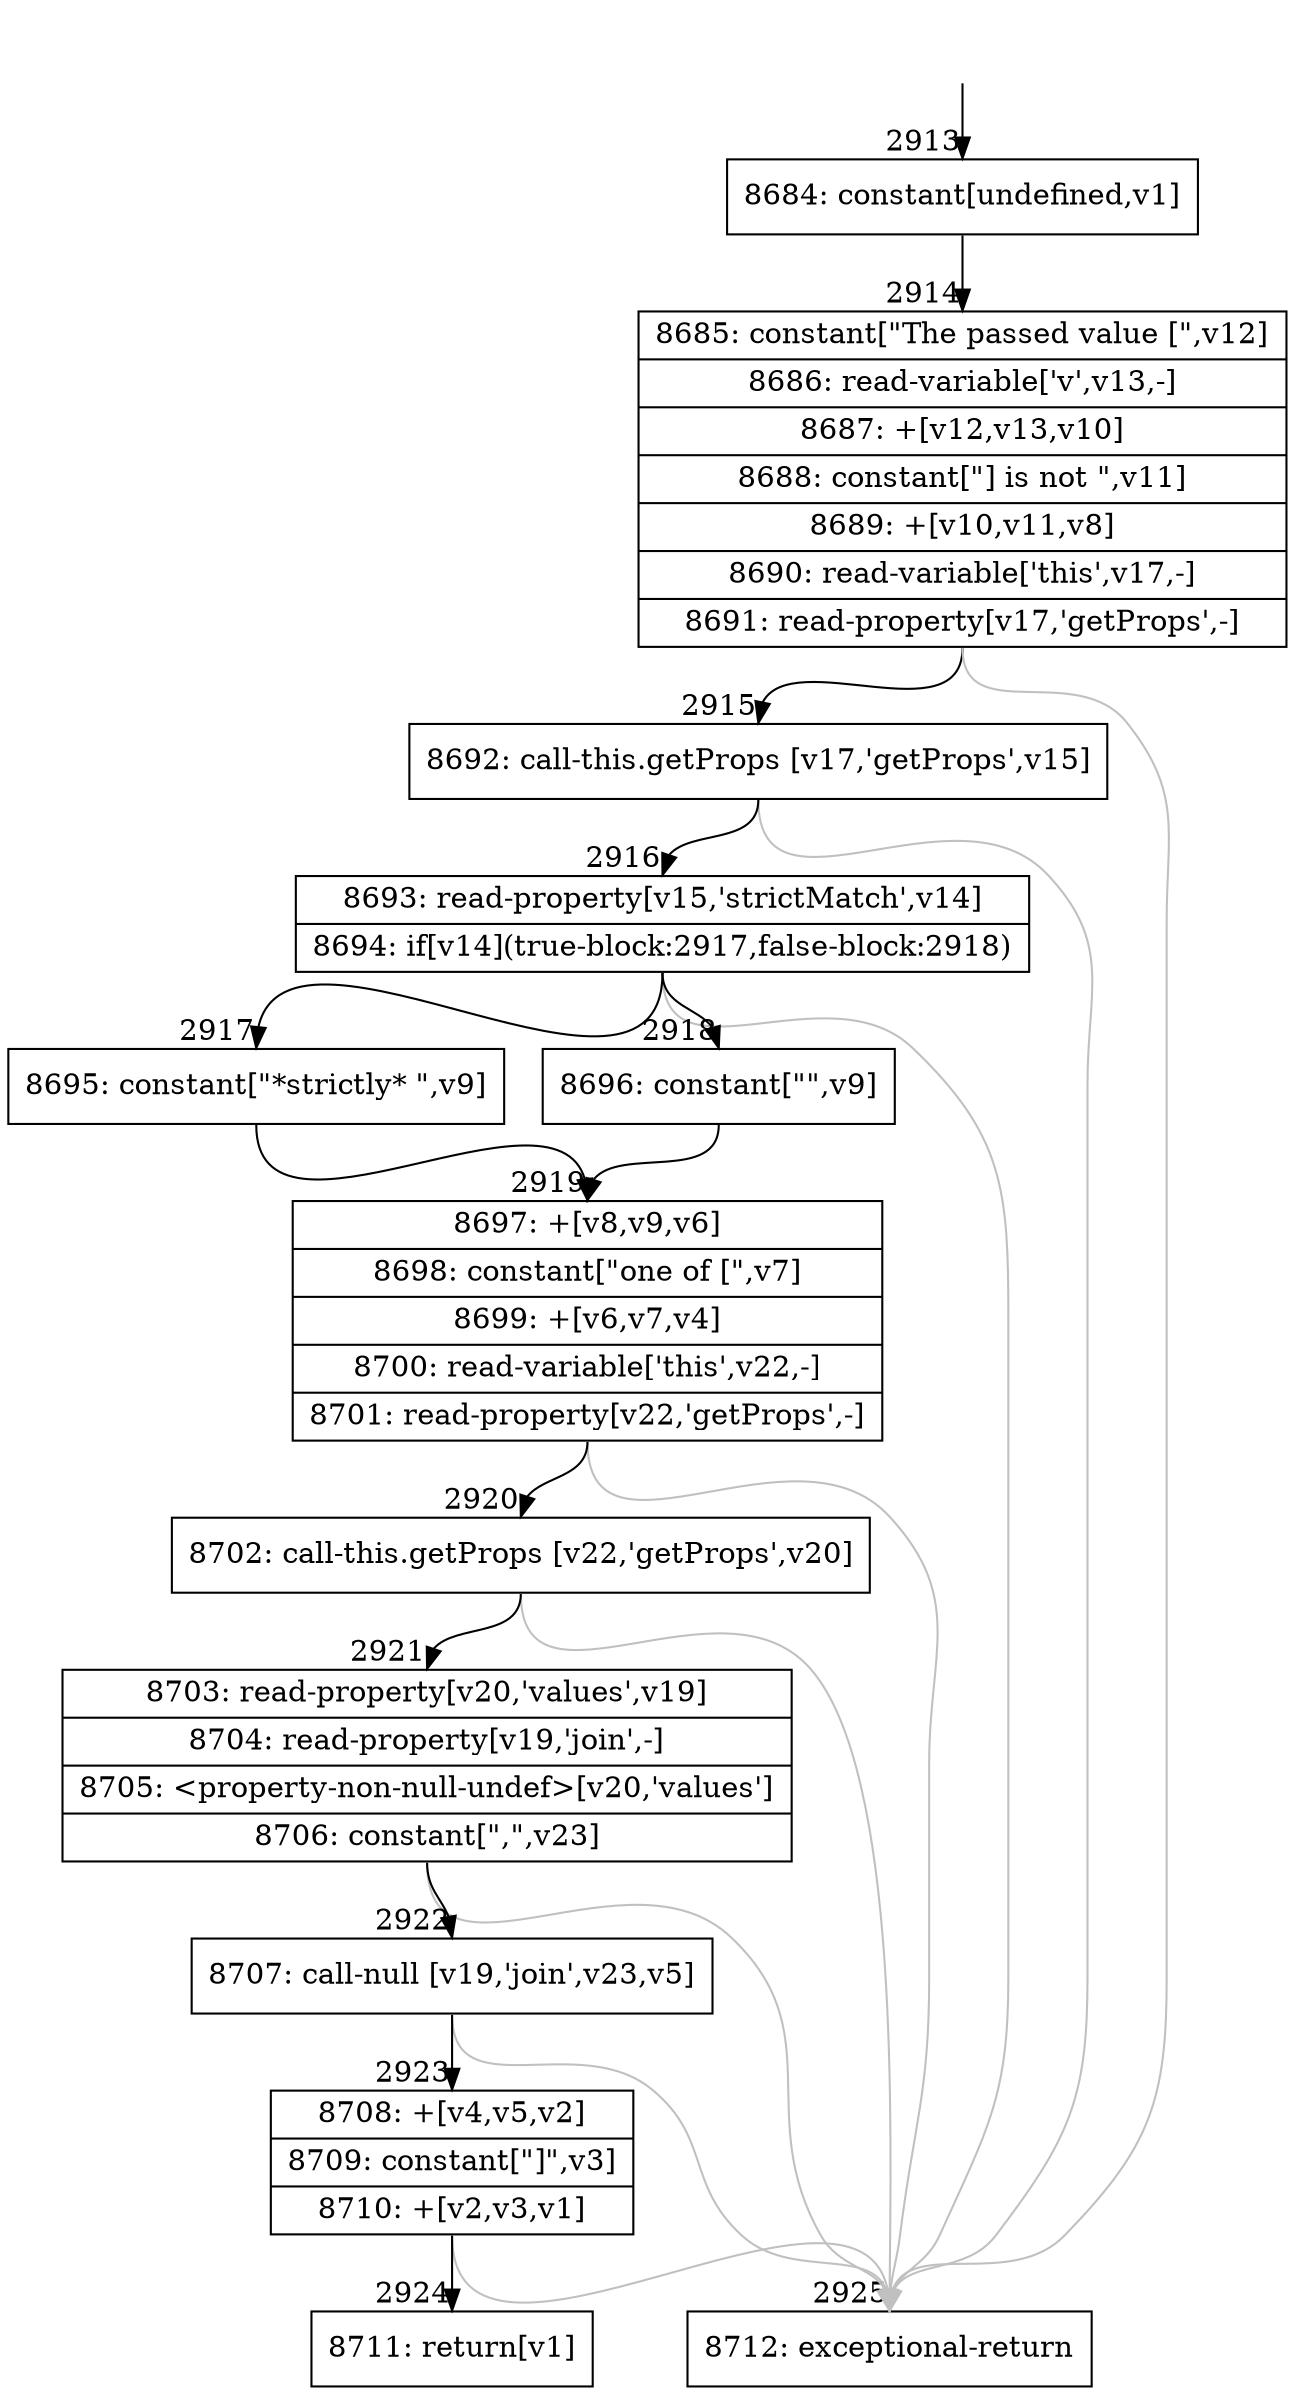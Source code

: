 digraph {
rankdir="TD"
BB_entry318[shape=none,label=""];
BB_entry318 -> BB2913 [tailport=s, headport=n, headlabel="    2913"]
BB2913 [shape=record label="{8684: constant[undefined,v1]}" ] 
BB2913 -> BB2914 [tailport=s, headport=n, headlabel="      2914"]
BB2914 [shape=record label="{8685: constant[\"The passed value [\",v12]|8686: read-variable['v',v13,-]|8687: +[v12,v13,v10]|8688: constant[\"] is not \",v11]|8689: +[v10,v11,v8]|8690: read-variable['this',v17,-]|8691: read-property[v17,'getProps',-]}" ] 
BB2914 -> BB2915 [tailport=s, headport=n, headlabel="      2915"]
BB2914 -> BB2925 [tailport=s, headport=n, color=gray, headlabel="      2925"]
BB2915 [shape=record label="{8692: call-this.getProps [v17,'getProps',v15]}" ] 
BB2915 -> BB2916 [tailport=s, headport=n, headlabel="      2916"]
BB2915 -> BB2925 [tailport=s, headport=n, color=gray]
BB2916 [shape=record label="{8693: read-property[v15,'strictMatch',v14]|8694: if[v14](true-block:2917,false-block:2918)}" ] 
BB2916 -> BB2917 [tailport=s, headport=n, headlabel="      2917"]
BB2916 -> BB2918 [tailport=s, headport=n, headlabel="      2918"]
BB2916 -> BB2925 [tailport=s, headport=n, color=gray]
BB2917 [shape=record label="{8695: constant[\"*strictly* \",v9]}" ] 
BB2917 -> BB2919 [tailport=s, headport=n, headlabel="      2919"]
BB2918 [shape=record label="{8696: constant[\"\",v9]}" ] 
BB2918 -> BB2919 [tailport=s, headport=n]
BB2919 [shape=record label="{8697: +[v8,v9,v6]|8698: constant[\"one of [\",v7]|8699: +[v6,v7,v4]|8700: read-variable['this',v22,-]|8701: read-property[v22,'getProps',-]}" ] 
BB2919 -> BB2920 [tailport=s, headport=n, headlabel="      2920"]
BB2919 -> BB2925 [tailport=s, headport=n, color=gray]
BB2920 [shape=record label="{8702: call-this.getProps [v22,'getProps',v20]}" ] 
BB2920 -> BB2921 [tailport=s, headport=n, headlabel="      2921"]
BB2920 -> BB2925 [tailport=s, headport=n, color=gray]
BB2921 [shape=record label="{8703: read-property[v20,'values',v19]|8704: read-property[v19,'join',-]|8705: \<property-non-null-undef\>[v20,'values']|8706: constant[\",\",v23]}" ] 
BB2921 -> BB2922 [tailport=s, headport=n, headlabel="      2922"]
BB2921 -> BB2925 [tailport=s, headport=n, color=gray]
BB2922 [shape=record label="{8707: call-null [v19,'join',v23,v5]}" ] 
BB2922 -> BB2923 [tailport=s, headport=n, headlabel="      2923"]
BB2922 -> BB2925 [tailport=s, headport=n, color=gray]
BB2923 [shape=record label="{8708: +[v4,v5,v2]|8709: constant[\"]\",v3]|8710: +[v2,v3,v1]}" ] 
BB2923 -> BB2924 [tailport=s, headport=n, headlabel="      2924"]
BB2923 -> BB2925 [tailport=s, headport=n, color=gray]
BB2924 [shape=record label="{8711: return[v1]}" ] 
BB2925 [shape=record label="{8712: exceptional-return}" ] 
//#$~ 3384
}
